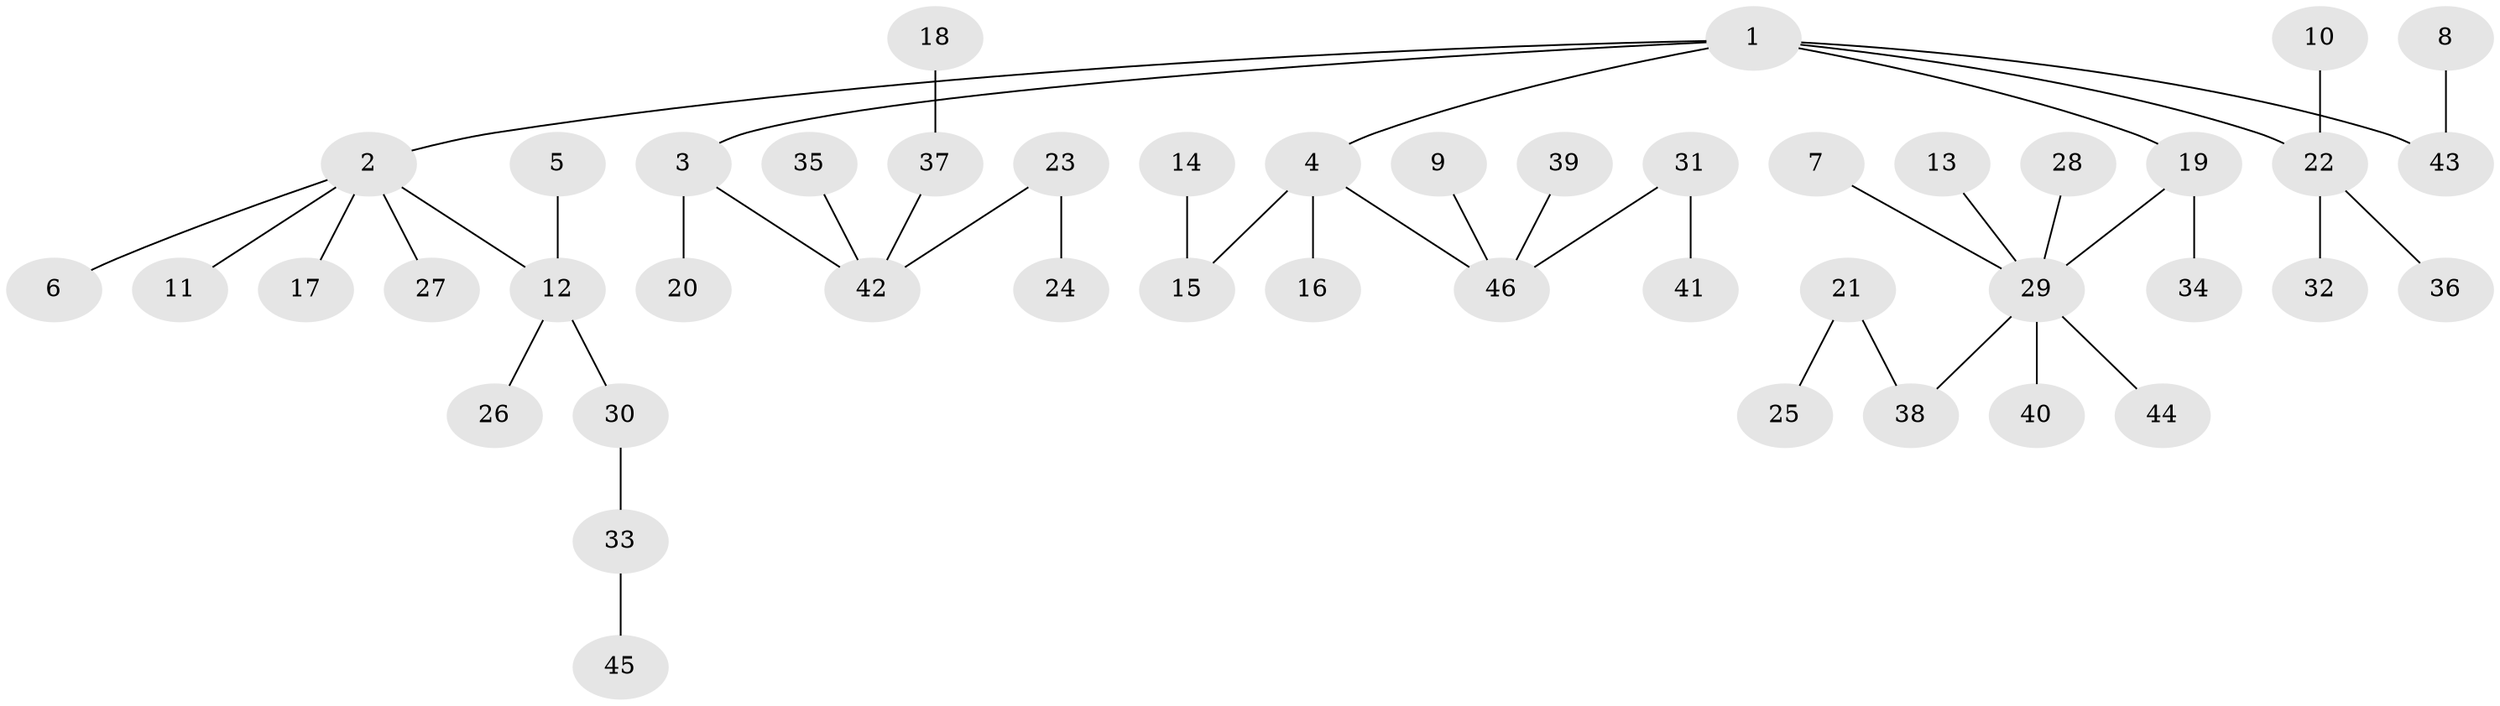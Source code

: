 // original degree distribution, {6: 0.03260869565217391, 5: 0.043478260869565216, 2: 0.21739130434782608, 3: 0.13043478260869565, 4: 0.05434782608695652, 1: 0.5217391304347826}
// Generated by graph-tools (version 1.1) at 2025/50/03/09/25 03:50:20]
// undirected, 46 vertices, 45 edges
graph export_dot {
graph [start="1"]
  node [color=gray90,style=filled];
  1;
  2;
  3;
  4;
  5;
  6;
  7;
  8;
  9;
  10;
  11;
  12;
  13;
  14;
  15;
  16;
  17;
  18;
  19;
  20;
  21;
  22;
  23;
  24;
  25;
  26;
  27;
  28;
  29;
  30;
  31;
  32;
  33;
  34;
  35;
  36;
  37;
  38;
  39;
  40;
  41;
  42;
  43;
  44;
  45;
  46;
  1 -- 2 [weight=1.0];
  1 -- 3 [weight=1.0];
  1 -- 4 [weight=1.0];
  1 -- 19 [weight=1.0];
  1 -- 22 [weight=1.0];
  1 -- 43 [weight=1.0];
  2 -- 6 [weight=1.0];
  2 -- 11 [weight=1.0];
  2 -- 12 [weight=1.0];
  2 -- 17 [weight=1.0];
  2 -- 27 [weight=1.0];
  3 -- 20 [weight=1.0];
  3 -- 42 [weight=1.0];
  4 -- 15 [weight=1.0];
  4 -- 16 [weight=1.0];
  4 -- 46 [weight=1.0];
  5 -- 12 [weight=1.0];
  7 -- 29 [weight=1.0];
  8 -- 43 [weight=1.0];
  9 -- 46 [weight=1.0];
  10 -- 22 [weight=1.0];
  12 -- 26 [weight=1.0];
  12 -- 30 [weight=1.0];
  13 -- 29 [weight=1.0];
  14 -- 15 [weight=1.0];
  18 -- 37 [weight=1.0];
  19 -- 29 [weight=1.0];
  19 -- 34 [weight=1.0];
  21 -- 25 [weight=1.0];
  21 -- 38 [weight=1.0];
  22 -- 32 [weight=1.0];
  22 -- 36 [weight=1.0];
  23 -- 24 [weight=1.0];
  23 -- 42 [weight=1.0];
  28 -- 29 [weight=1.0];
  29 -- 38 [weight=1.0];
  29 -- 40 [weight=1.0];
  29 -- 44 [weight=1.0];
  30 -- 33 [weight=1.0];
  31 -- 41 [weight=1.0];
  31 -- 46 [weight=1.0];
  33 -- 45 [weight=1.0];
  35 -- 42 [weight=1.0];
  37 -- 42 [weight=1.0];
  39 -- 46 [weight=1.0];
}
